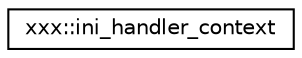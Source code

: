 digraph "Graphical Class Hierarchy"
{
  edge [fontname="Helvetica",fontsize="10",labelfontname="Helvetica",labelfontsize="10"];
  node [fontname="Helvetica",fontsize="10",shape=record];
  rankdir="LR";
  Node0 [label="xxx::ini_handler_context",height=0.2,width=0.4,color="black", fillcolor="white", style="filled",URL="$structxxx_1_1ini__handler__context.html"];
}
